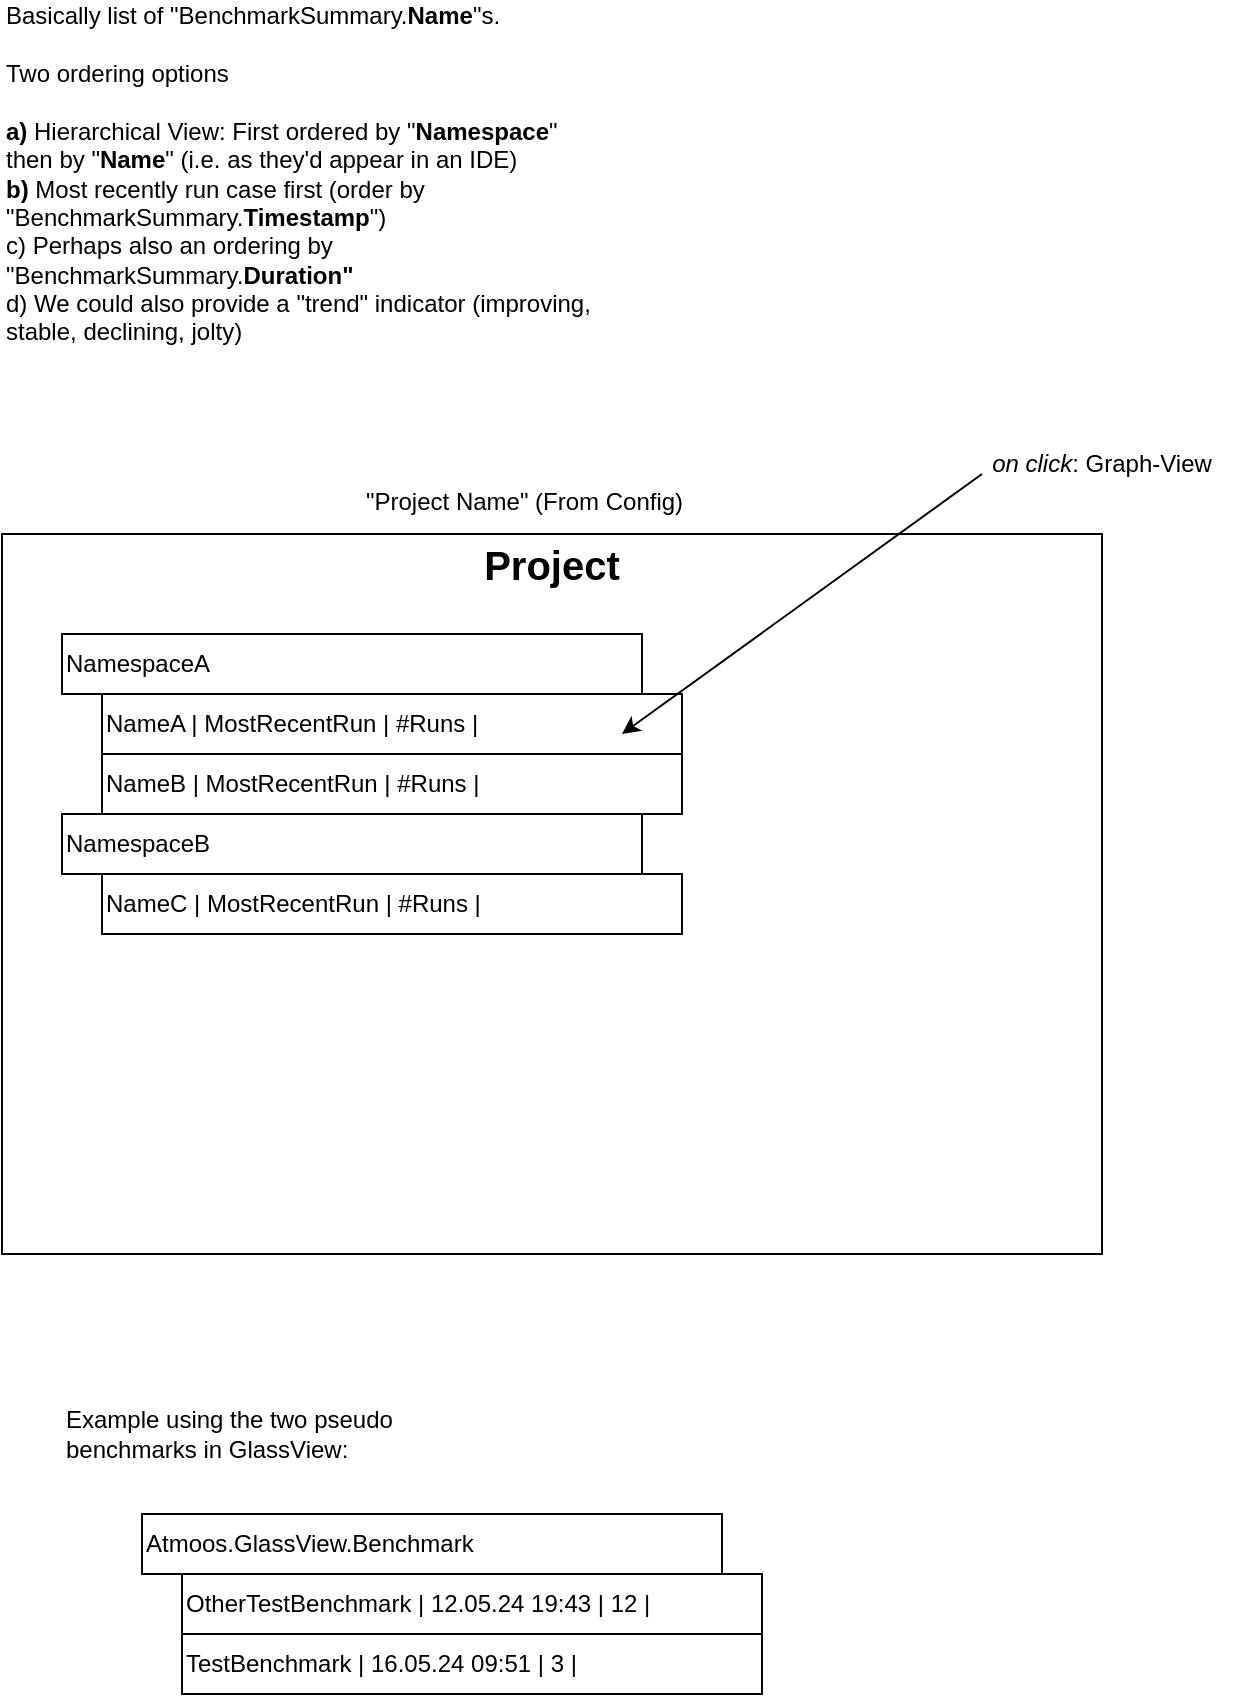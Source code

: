 <mxfile version="23.1.6" type="device" pages="3">
  <diagram id="yn4MiXaf0uxrvuq78096" name="Index-View">
    <mxGraphModel dx="1430" dy="799" grid="1" gridSize="10" guides="1" tooltips="1" connect="1" arrows="1" fold="1" page="1" pageScale="1" pageWidth="827" pageHeight="1169" math="0" shadow="0">
      <root>
        <mxCell id="0" />
        <mxCell id="1" parent="0" />
        <mxCell id="hKovIjQ76Ydhvrz2VCnX-1" value="" style="rounded=0;whiteSpace=wrap;html=1;fillColor=none;" vertex="1" parent="1">
          <mxGeometry x="90" y="290" width="550" height="360" as="geometry" />
        </mxCell>
        <mxCell id="WXVgEN2d2EX2B0pGln6W-1" value="&quot;Project Name&quot; (From Config)" style="text;whiteSpace=wrap;html=1;" vertex="1" parent="1">
          <mxGeometry x="270" y="260" width="190" height="40" as="geometry" />
        </mxCell>
        <mxCell id="hKovIjQ76Ydhvrz2VCnX-2" value="Project" style="text;html=1;align=center;verticalAlign=middle;whiteSpace=wrap;rounded=0;fontStyle=1;fontSize=20;" vertex="1" parent="1">
          <mxGeometry x="335" y="290" width="60" height="30" as="geometry" />
        </mxCell>
        <mxCell id="hKovIjQ76Ydhvrz2VCnX-3" value="&lt;div align=&quot;left&quot;&gt;Basically list of &quot;BenchmarkSummary.&lt;b&gt;Name&lt;/b&gt;&quot;s. &lt;br&gt;&lt;/div&gt;&lt;div align=&quot;left&quot;&gt;&lt;br&gt;&lt;/div&gt;&lt;div align=&quot;left&quot;&gt;Two ordering options&lt;br&gt;&lt;/div&gt;&lt;div align=&quot;left&quot;&gt;&lt;br&gt;&lt;/div&gt;&lt;div align=&quot;left&quot;&gt;&lt;b&gt;a)&lt;/b&gt; Hierarchical View: First ordered by &quot;&lt;b&gt;Namespace&lt;/b&gt;&quot;&lt;br&gt;then by &quot;&lt;b&gt;Name&lt;/b&gt;&quot; (i.e. as they&#39;d appear in an IDE)&lt;br&gt;&lt;/div&gt;&lt;b&gt;b)&lt;/b&gt; Most recently run case first (order by &quot;BenchmarkSummary.&lt;b&gt;Timestamp&lt;/b&gt;&quot;)&lt;br&gt;c) Perhaps also an ordering by &quot;BenchmarkSummary.&lt;b&gt;Duration&quot;&lt;/b&gt;&lt;br&gt;d) We could also provide a &quot;trend&quot; indicator (improving, stable, declining, jolty)" style="text;html=1;align=left;verticalAlign=middle;whiteSpace=wrap;rounded=0;rotation=0;" vertex="1" parent="1">
          <mxGeometry x="90" y="40" width="300" height="140" as="geometry" />
        </mxCell>
        <mxCell id="XzcD_7o0Bu71xLSJjPLl-1" value="NamespaceA" style="rounded=0;whiteSpace=wrap;html=1;align=left;" vertex="1" parent="1">
          <mxGeometry x="120" y="340" width="290" height="30" as="geometry" />
        </mxCell>
        <mxCell id="XzcD_7o0Bu71xLSJjPLl-2" value="NameA |&amp;nbsp;MostRecentRun  | #Runs | " style="rounded=0;whiteSpace=wrap;html=1;align=left;" vertex="1" parent="1">
          <mxGeometry x="140" y="370" width="290" height="30" as="geometry" />
        </mxCell>
        <mxCell id="XzcD_7o0Bu71xLSJjPLl-3" value="NameB |&amp;nbsp;MostRecentRun  | #Runs | " style="rounded=0;whiteSpace=wrap;html=1;align=left;" vertex="1" parent="1">
          <mxGeometry x="140" y="400" width="290" height="30" as="geometry" />
        </mxCell>
        <mxCell id="XzcD_7o0Bu71xLSJjPLl-4" value="NamespaceB&lt;span style=&quot;white-space: pre;&quot;&gt;&#x9;&lt;/span&gt;" style="rounded=0;whiteSpace=wrap;html=1;align=left;" vertex="1" parent="1">
          <mxGeometry x="120" y="430" width="290" height="30" as="geometry" />
        </mxCell>
        <mxCell id="XzcD_7o0Bu71xLSJjPLl-5" value="NameC |&amp;nbsp;MostRecentRun  | #Runs | " style="rounded=0;whiteSpace=wrap;html=1;align=left;" vertex="1" parent="1">
          <mxGeometry x="140" y="460" width="290" height="30" as="geometry" />
        </mxCell>
        <mxCell id="XzcD_7o0Bu71xLSJjPLl-6" value="Example using the two pseudo benchmarks in GlassView:" style="text;html=1;align=left;verticalAlign=middle;whiteSpace=wrap;rounded=0;" vertex="1" parent="1">
          <mxGeometry x="120" y="710" width="170" height="60" as="geometry" />
        </mxCell>
        <mxCell id="XzcD_7o0Bu71xLSJjPLl-7" value="Atmoos.GlassView.Benchmark" style="rounded=0;whiteSpace=wrap;html=1;align=left;" vertex="1" parent="1">
          <mxGeometry x="160" y="780" width="290" height="30" as="geometry" />
        </mxCell>
        <mxCell id="XzcD_7o0Bu71xLSJjPLl-8" value="OtherTestBenchmark | 12.05.24 19:43  | 12 | " style="rounded=0;whiteSpace=wrap;html=1;align=left;" vertex="1" parent="1">
          <mxGeometry x="180" y="810" width="290" height="30" as="geometry" />
        </mxCell>
        <mxCell id="XzcD_7o0Bu71xLSJjPLl-9" value="TestBenchmark | 16.05.24 09:51  | 3 |" style="rounded=0;whiteSpace=wrap;html=1;align=left;" vertex="1" parent="1">
          <mxGeometry x="180" y="840" width="290" height="30" as="geometry" />
        </mxCell>
        <mxCell id="JEi8hOPXwnvhqfIgQbR5-2" value="" style="endArrow=classic;html=1;rounded=0;" edge="1" parent="1">
          <mxGeometry width="50" height="50" relative="1" as="geometry">
            <mxPoint x="580" y="260" as="sourcePoint" />
            <mxPoint x="400" y="390" as="targetPoint" />
          </mxGeometry>
        </mxCell>
        <mxCell id="JEi8hOPXwnvhqfIgQbR5-4" value="&lt;i&gt;on click&lt;/i&gt;: Graph-View" style="text;html=1;align=center;verticalAlign=middle;whiteSpace=wrap;rounded=0;" vertex="1" parent="1">
          <mxGeometry x="570" y="240" width="140" height="30" as="geometry" />
        </mxCell>
      </root>
    </mxGraphModel>
  </diagram>
  <diagram name="Graph-View" id="HXpsoRKgysbl0GP_rFdz">
    <mxGraphModel dx="1300" dy="726" grid="1" gridSize="10" guides="1" tooltips="1" connect="1" arrows="1" fold="1" page="1" pageScale="1" pageWidth="1169" pageHeight="827" math="0" shadow="0">
      <root>
        <mxCell id="0" />
        <mxCell id="1" parent="0" />
        <mxCell id="Yl6WcbkQ_v7bYP59QzWe-1" value="" style="rounded=0;whiteSpace=wrap;html=1;fillColor=none;" vertex="1" parent="1">
          <mxGeometry x="120" y="159" width="550" height="360" as="geometry" />
        </mxCell>
        <mxCell id="7xUdHaEU16PMrInk5YHl-3" value="" style="endArrow=classic;html=1;rounded=0;" edge="1" parent="1">
          <mxGeometry width="50" height="50" relative="1" as="geometry">
            <mxPoint x="200" y="489" as="sourcePoint" />
            <mxPoint x="200" y="199" as="targetPoint" />
          </mxGeometry>
        </mxCell>
        <mxCell id="7xUdHaEU16PMrInk5YHl-4" value="" style="endArrow=classic;html=1;rounded=0;" edge="1" parent="1">
          <mxGeometry width="50" height="50" relative="1" as="geometry">
            <mxPoint x="190" y="479" as="sourcePoint" />
            <mxPoint x="570" y="479" as="targetPoint" />
          </mxGeometry>
        </mxCell>
        <mxCell id="7xUdHaEU16PMrInk5YHl-5" value="duration/&lt;br&gt;ratio/&lt;br&gt;memory" style="text;html=1;align=center;verticalAlign=middle;whiteSpace=wrap;rounded=0;" vertex="1" parent="1">
          <mxGeometry x="120" y="189" width="80" height="60" as="geometry" />
        </mxCell>
        <mxCell id="7xUdHaEU16PMrInk5YHl-6" value="date-time" style="text;html=1;align=center;verticalAlign=middle;whiteSpace=wrap;rounded=0;" vertex="1" parent="1">
          <mxGeometry x="490" y="479" width="80" height="40" as="geometry" />
        </mxCell>
        <mxCell id="7xUdHaEU16PMrInk5YHl-7" value="Name" style="text;html=1;align=center;verticalAlign=middle;whiteSpace=wrap;rounded=0;fontStyle=1;fontSize=20;" vertex="1" parent="1">
          <mxGeometry x="320" y="169" width="120" height="20" as="geometry" />
        </mxCell>
        <mxCell id="7xUdHaEU16PMrInk5YHl-8" value="view" style="rounded=0;whiteSpace=wrap;html=1;" vertex="1" parent="1">
          <mxGeometry x="570" y="199" width="60" height="20" as="geometry" />
        </mxCell>
        <mxCell id="7xUdHaEU16PMrInk5YHl-10" value="parameter" style="rounded=0;whiteSpace=wrap;html=1;" vertex="1" parent="1">
          <mxGeometry x="570" y="239" width="60" height="20" as="geometry" />
        </mxCell>
        <mxCell id="7xUdHaEU16PMrInk5YHl-11" value="&lt;h1 style=&quot;font-size: 16px;&quot;&gt;DropDowns&lt;/h1&gt;&lt;p&gt;Both drop downs only appear when there is more than one option.&lt;/p&gt;&lt;p&gt;- views: select one of: [duration, ratio, memory]&lt;br&gt;&amp;nbsp; - default: duration&lt;br&gt;&lt;/p&gt;&lt;p&gt;- parameter: select any of the available parameter&lt;br&gt;&amp;nbsp; combinations&lt;br&gt;&amp;nbsp; - default: none&lt;br&gt;&lt;/p&gt;" style="text;html=1;spacing=5;spacingTop=-20;whiteSpace=wrap;overflow=hidden;rounded=0;" vertex="1" parent="1">
          <mxGeometry x="680" y="129" width="280" height="230" as="geometry" />
        </mxCell>
        <mxCell id="7xUdHaEU16PMrInk5YHl-12" value="" style="curved=1;endArrow=none;html=1;rounded=0;endFill=0;" edge="1" parent="1" source="7xUdHaEU16PMrInk5YHl-32">
          <mxGeometry width="50" height="50" relative="1" as="geometry">
            <mxPoint x="220" y="349" as="sourcePoint" />
            <mxPoint x="530" y="329" as="targetPoint" />
            <Array as="points">
              <mxPoint x="440" y="289" />
            </Array>
          </mxGeometry>
        </mxCell>
        <mxCell id="7xUdHaEU16PMrInk5YHl-14" value="" style="curved=1;endArrow=none;html=1;rounded=0;endFill=0;" edge="1" parent="1" source="7xUdHaEU16PMrInk5YHl-47">
          <mxGeometry width="50" height="50" relative="1" as="geometry">
            <mxPoint x="220" y="379" as="sourcePoint" />
            <mxPoint x="530" y="349" as="targetPoint" />
            <Array as="points" />
          </mxGeometry>
        </mxCell>
        <mxCell id="7xUdHaEU16PMrInk5YHl-15" value="" style="curved=1;endArrow=none;html=1;rounded=0;endFill=0;" edge="1" parent="1" source="7xUdHaEU16PMrInk5YHl-45">
          <mxGeometry width="50" height="50" relative="1" as="geometry">
            <mxPoint x="220" y="359" as="sourcePoint" />
            <mxPoint x="530" y="299" as="targetPoint" />
            <Array as="points" />
          </mxGeometry>
        </mxCell>
        <mxCell id="7xUdHaEU16PMrInk5YHl-17" value="&lt;h1 style=&quot;font-size: 16px;&quot;&gt;Graphs&lt;/h1&gt;- Each graph corresponds to exactly one&lt;br&gt;benchmark method: &quot;&lt;i&gt;BenchmarkCase&lt;/i&gt;.&lt;b&gt;Name&lt;/b&gt;&quot;&lt;br&gt;- The plotted values are one of&lt;br&gt;&amp;nbsp;&amp;nbsp; - duration: &quot;.Statistics.&lt;b&gt;Mean&lt;/b&gt;&quot;&lt;br&gt;&amp;nbsp;&amp;nbsp; - ratio: &lt;b&gt;Mean/(Mean of Baseline case)&lt;br&gt;&lt;/b&gt;&amp;nbsp;&amp;nbsp; - memory: &quot;.Allocation.&lt;b&gt;AllocatedBytes&lt;/b&gt;&quot;&lt;br&gt;- Hover over dot: Display excat value of dot with case Name&lt;br&gt;&lt;br&gt;&lt;b&gt;Error Bounds&lt;/b&gt;&lt;br&gt;A checkbox that displays the reported&lt;br&gt;error bounds. Active only when &lt;i&gt;duration&lt;/i&gt; or &lt;i&gt;ratio&lt;/i&gt; is selected.&lt;br&gt;&lt;b&gt;&lt;br&gt;Log View&lt;br&gt;&lt;/b&gt;View the results on a logarithmic y-axis. (log&lt;sub&gt;10&lt;/sub&gt;)" style="text;html=1;spacing=5;spacingTop=-20;whiteSpace=wrap;overflow=hidden;rounded=0;" vertex="1" parent="1">
          <mxGeometry x="680" y="309" width="280" height="250" as="geometry" />
        </mxCell>
        <mxCell id="7xUdHaEU16PMrInk5YHl-18" value="&quot;BenchmarkSummary.&lt;b&gt;Name&lt;/b&gt;&quot;" style="text;html=1;align=center;verticalAlign=middle;whiteSpace=wrap;rounded=0;" vertex="1" parent="1">
          <mxGeometry x="295" y="119" width="170" height="30" as="geometry" />
        </mxCell>
        <mxCell id="7xUdHaEU16PMrInk5YHl-33" value="" style="curved=1;endArrow=none;html=1;rounded=0;endFill=0;" edge="1" parent="1" target="7xUdHaEU16PMrInk5YHl-25">
          <mxGeometry width="50" height="50" relative="1" as="geometry">
            <mxPoint x="220" y="349" as="sourcePoint" />
            <mxPoint x="530" y="329" as="targetPoint" />
            <Array as="points" />
          </mxGeometry>
        </mxCell>
        <mxCell id="7xUdHaEU16PMrInk5YHl-25" value="" style="ellipse;whiteSpace=wrap;html=1;aspect=fixed;strokeColor=none;fillColor=#000099;" vertex="1" parent="1">
          <mxGeometry x="238" y="348" width="3" height="3" as="geometry" />
        </mxCell>
        <mxCell id="7xUdHaEU16PMrInk5YHl-36" value="" style="curved=1;endArrow=none;html=1;rounded=0;endFill=0;" edge="1" parent="1" target="7xUdHaEU16PMrInk5YHl-26">
          <mxGeometry width="50" height="50" relative="1" as="geometry">
            <mxPoint x="220" y="359" as="sourcePoint" />
            <mxPoint x="530" y="299" as="targetPoint" />
            <Array as="points" />
          </mxGeometry>
        </mxCell>
        <mxCell id="7xUdHaEU16PMrInk5YHl-26" value="" style="ellipse;whiteSpace=wrap;html=1;aspect=fixed;strokeColor=none;fillColor=#000099;" vertex="1" parent="1">
          <mxGeometry x="238" y="359" width="3" height="3" as="geometry" />
        </mxCell>
        <mxCell id="7xUdHaEU16PMrInk5YHl-37" value="" style="curved=1;endArrow=none;html=1;rounded=0;endFill=0;" edge="1" parent="1" target="7xUdHaEU16PMrInk5YHl-27">
          <mxGeometry width="50" height="50" relative="1" as="geometry">
            <mxPoint x="220" y="379" as="sourcePoint" />
            <mxPoint x="530" y="349" as="targetPoint" />
            <Array as="points" />
          </mxGeometry>
        </mxCell>
        <mxCell id="7xUdHaEU16PMrInk5YHl-27" value="" style="ellipse;whiteSpace=wrap;html=1;aspect=fixed;strokeColor=none;fillColor=#000099;" vertex="1" parent="1">
          <mxGeometry x="238" y="373" width="3" height="3" as="geometry" />
        </mxCell>
        <mxCell id="7xUdHaEU16PMrInk5YHl-38" value="" style="curved=1;endArrow=none;html=1;rounded=0;endFill=0;" edge="1" parent="1" source="7xUdHaEU16PMrInk5YHl-25" target="7xUdHaEU16PMrInk5YHl-28">
          <mxGeometry width="50" height="50" relative="1" as="geometry">
            <mxPoint x="241" y="349" as="sourcePoint" />
            <mxPoint x="530" y="329" as="targetPoint" />
            <Array as="points" />
          </mxGeometry>
        </mxCell>
        <mxCell id="7xUdHaEU16PMrInk5YHl-28" value="" style="ellipse;whiteSpace=wrap;html=1;aspect=fixed;strokeColor=none;fillColor=#000099;" vertex="1" parent="1">
          <mxGeometry x="300" y="339" width="3" height="3" as="geometry" />
        </mxCell>
        <mxCell id="7xUdHaEU16PMrInk5YHl-41" value="" style="curved=1;endArrow=none;html=1;rounded=0;endFill=0;" edge="1" parent="1" source="7xUdHaEU16PMrInk5YHl-26" target="7xUdHaEU16PMrInk5YHl-29">
          <mxGeometry width="50" height="50" relative="1" as="geometry">
            <mxPoint x="241" y="360" as="sourcePoint" />
            <mxPoint x="530" y="299" as="targetPoint" />
            <Array as="points" />
          </mxGeometry>
        </mxCell>
        <mxCell id="7xUdHaEU16PMrInk5YHl-29" value="" style="ellipse;whiteSpace=wrap;html=1;aspect=fixed;strokeColor=none;fillColor=#000099;" vertex="1" parent="1">
          <mxGeometry x="300" y="351" width="3" height="3" as="geometry" />
        </mxCell>
        <mxCell id="7xUdHaEU16PMrInk5YHl-42" value="" style="curved=1;endArrow=none;html=1;rounded=0;endFill=0;" edge="1" parent="1" source="7xUdHaEU16PMrInk5YHl-27" target="7xUdHaEU16PMrInk5YHl-30">
          <mxGeometry width="50" height="50" relative="1" as="geometry">
            <mxPoint x="241" y="374" as="sourcePoint" />
            <mxPoint x="530" y="349" as="targetPoint" />
            <Array as="points" />
          </mxGeometry>
        </mxCell>
        <mxCell id="7xUdHaEU16PMrInk5YHl-30" value="" style="ellipse;whiteSpace=wrap;html=1;aspect=fixed;strokeColor=none;fillColor=#000099;" vertex="1" parent="1">
          <mxGeometry x="300" y="362" width="3" height="3" as="geometry" />
        </mxCell>
        <mxCell id="7xUdHaEU16PMrInk5YHl-43" value="" style="curved=1;endArrow=none;html=1;rounded=0;endFill=0;" edge="1" parent="1" source="7xUdHaEU16PMrInk5YHl-29" target="7xUdHaEU16PMrInk5YHl-31">
          <mxGeometry width="50" height="50" relative="1" as="geometry">
            <mxPoint x="303" y="352" as="sourcePoint" />
            <mxPoint x="530" y="299" as="targetPoint" />
            <Array as="points" />
          </mxGeometry>
        </mxCell>
        <mxCell id="7xUdHaEU16PMrInk5YHl-31" value="" style="ellipse;whiteSpace=wrap;html=1;aspect=fixed;strokeColor=none;fillColor=#000099;" vertex="1" parent="1">
          <mxGeometry x="390" y="319" width="3" height="3" as="geometry" />
        </mxCell>
        <mxCell id="7xUdHaEU16PMrInk5YHl-46" value="" style="ellipse;whiteSpace=wrap;html=1;aspect=fixed;strokeColor=none;fillColor=#000099;" vertex="1" parent="1">
          <mxGeometry x="490" y="312" width="3" height="3" as="geometry" />
        </mxCell>
        <mxCell id="7xUdHaEU16PMrInk5YHl-52" value="" style="curved=1;endArrow=none;html=1;rounded=0;endFill=0;" edge="1" parent="1" source="7xUdHaEU16PMrInk5YHl-28" target="7xUdHaEU16PMrInk5YHl-32">
          <mxGeometry width="50" height="50" relative="1" as="geometry">
            <mxPoint x="303" y="340" as="sourcePoint" />
            <mxPoint x="530" y="329" as="targetPoint" />
            <Array as="points" />
          </mxGeometry>
        </mxCell>
        <mxCell id="7xUdHaEU16PMrInk5YHl-32" value="" style="ellipse;whiteSpace=wrap;html=1;aspect=fixed;strokeColor=none;fillColor=#000099;" vertex="1" parent="1">
          <mxGeometry x="390" y="309" width="3" height="3" as="geometry" />
        </mxCell>
        <mxCell id="7xUdHaEU16PMrInk5YHl-53" value="" style="curved=1;endArrow=none;html=1;rounded=0;endFill=0;" edge="1" parent="1" source="7xUdHaEU16PMrInk5YHl-30" target="7xUdHaEU16PMrInk5YHl-44">
          <mxGeometry width="50" height="50" relative="1" as="geometry">
            <mxPoint x="303" y="363" as="sourcePoint" />
            <mxPoint x="530" y="349" as="targetPoint" />
            <Array as="points" />
          </mxGeometry>
        </mxCell>
        <mxCell id="7xUdHaEU16PMrInk5YHl-44" value="" style="ellipse;whiteSpace=wrap;html=1;aspect=fixed;strokeColor=none;fillColor=#000099;" vertex="1" parent="1">
          <mxGeometry x="390" y="365" width="3" height="3" as="geometry" />
        </mxCell>
        <mxCell id="7xUdHaEU16PMrInk5YHl-56" value="" style="curved=1;endArrow=none;html=1;rounded=0;endFill=0;" edge="1" parent="1" source="7xUdHaEU16PMrInk5YHl-31" target="7xUdHaEU16PMrInk5YHl-45">
          <mxGeometry width="50" height="50" relative="1" as="geometry">
            <mxPoint x="393" y="320" as="sourcePoint" />
            <mxPoint x="530" y="299" as="targetPoint" />
            <Array as="points" />
          </mxGeometry>
        </mxCell>
        <mxCell id="7xUdHaEU16PMrInk5YHl-45" value="" style="ellipse;whiteSpace=wrap;html=1;aspect=fixed;strokeColor=none;fillColor=#000099;" vertex="1" parent="1">
          <mxGeometry x="490" y="299" width="3" height="3" as="geometry" />
        </mxCell>
        <mxCell id="7xUdHaEU16PMrInk5YHl-57" value="" style="curved=1;endArrow=none;html=1;rounded=0;endFill=0;" edge="1" parent="1" source="7xUdHaEU16PMrInk5YHl-44" target="7xUdHaEU16PMrInk5YHl-47">
          <mxGeometry width="50" height="50" relative="1" as="geometry">
            <mxPoint x="393" y="367" as="sourcePoint" />
            <mxPoint x="530" y="349" as="targetPoint" />
            <Array as="points" />
          </mxGeometry>
        </mxCell>
        <mxCell id="7xUdHaEU16PMrInk5YHl-47" value="" style="ellipse;whiteSpace=wrap;html=1;aspect=fixed;strokeColor=none;fillColor=#000099;" vertex="1" parent="1">
          <mxGeometry x="490" y="354" width="3" height="3" as="geometry" />
        </mxCell>
        <mxCell id="7xUdHaEU16PMrInk5YHl-59" value="" style="endArrow=none;html=1;rounded=0;exitX=0.5;exitY=0;exitDx=0;exitDy=0;" edge="1" parent="1">
          <mxGeometry width="50" height="50" relative="1" as="geometry">
            <mxPoint x="360" y="639" as="sourcePoint" />
            <mxPoint x="537" y="609" as="targetPoint" />
          </mxGeometry>
        </mxCell>
        <mxCell id="7xUdHaEU16PMrInk5YHl-60" value="" style="endArrow=none;html=1;rounded=0;" edge="1" parent="1">
          <mxGeometry width="50" height="50" relative="1" as="geometry">
            <mxPoint x="360" y="639" as="sourcePoint" />
            <mxPoint x="230" y="629" as="targetPoint" />
          </mxGeometry>
        </mxCell>
        <mxCell id="7xUdHaEU16PMrInk5YHl-61" value="" style="endArrow=none;html=1;rounded=0;" edge="1" parent="1">
          <mxGeometry width="50" height="50" relative="1" as="geometry">
            <mxPoint x="360" y="669" as="sourcePoint" />
            <mxPoint x="360" y="609" as="targetPoint" />
          </mxGeometry>
        </mxCell>
        <mxCell id="7xUdHaEU16PMrInk5YHl-62" value="" style="endArrow=none;html=1;rounded=0;" edge="1" parent="1">
          <mxGeometry width="50" height="50" relative="1" as="geometry">
            <mxPoint x="350" y="609" as="sourcePoint" />
            <mxPoint x="370" y="609" as="targetPoint" />
          </mxGeometry>
        </mxCell>
        <mxCell id="7xUdHaEU16PMrInk5YHl-63" value="" style="endArrow=none;html=1;rounded=0;" edge="1" parent="1">
          <mxGeometry width="50" height="50" relative="1" as="geometry">
            <mxPoint x="350" y="669" as="sourcePoint" />
            <mxPoint x="370" y="669" as="targetPoint" />
          </mxGeometry>
        </mxCell>
        <mxCell id="7xUdHaEU16PMrInk5YHl-58" value="" style="ellipse;whiteSpace=wrap;html=1;aspect=fixed;strokeColor=none;fillColor=#000099;" vertex="1" parent="1">
          <mxGeometry x="357" y="636" width="6" height="6" as="geometry" />
        </mxCell>
        <mxCell id="7xUdHaEU16PMrInk5YHl-64" value="" style="ellipse;whiteSpace=wrap;html=1;aspect=fixed;fillColor=none;dashed=1;" vertex="1" parent="1">
          <mxGeometry x="310" y="589" width="100" height="100" as="geometry" />
        </mxCell>
        <mxCell id="7xUdHaEU16PMrInk5YHl-65" value="&quot;Mean&quot;" style="text;html=1;align=left;verticalAlign=middle;whiteSpace=wrap;rounded=0;" vertex="1" parent="1">
          <mxGeometry x="450" y="642" width="60" height="30" as="geometry" />
        </mxCell>
        <mxCell id="7xUdHaEU16PMrInk5YHl-66" value="&quot;Mean + StandardError&quot;" style="text;html=1;align=left;verticalAlign=middle;whiteSpace=wrap;rounded=0;" vertex="1" parent="1">
          <mxGeometry x="450" y="579" width="160" height="30" as="geometry" />
        </mxCell>
        <mxCell id="7xUdHaEU16PMrInk5YHl-67" value="&quot;Mean + StandardError&quot;" style="text;html=1;align=left;verticalAlign=middle;whiteSpace=wrap;rounded=0;" vertex="1" parent="1">
          <mxGeometry x="450" y="679" width="160" height="30" as="geometry" />
        </mxCell>
        <mxCell id="7xUdHaEU16PMrInk5YHl-68" value="" style="curved=1;endArrow=classic;html=1;rounded=0;dashed=1;" edge="1" parent="1">
          <mxGeometry width="50" height="50" relative="1" as="geometry">
            <mxPoint x="440" y="579" as="sourcePoint" />
            <mxPoint x="370" y="599" as="targetPoint" />
            <Array as="points">
              <mxPoint x="420" y="569" />
              <mxPoint x="370" y="549" />
            </Array>
          </mxGeometry>
        </mxCell>
        <mxCell id="7xUdHaEU16PMrInk5YHl-69" value="" style="curved=1;endArrow=classic;html=1;rounded=0;dashed=1;" edge="1" parent="1">
          <mxGeometry width="50" height="50" relative="1" as="geometry">
            <mxPoint x="440" y="659" as="sourcePoint" />
            <mxPoint x="370" y="649" as="targetPoint" />
            <Array as="points">
              <mxPoint x="420" y="659" />
              <mxPoint x="400" y="649" />
            </Array>
          </mxGeometry>
        </mxCell>
        <mxCell id="7xUdHaEU16PMrInk5YHl-70" value="" style="curved=1;endArrow=classic;html=1;rounded=0;dashed=1;" edge="1" parent="1">
          <mxGeometry width="50" height="50" relative="1" as="geometry">
            <mxPoint x="445" y="689" as="sourcePoint" />
            <mxPoint x="375" y="675" as="targetPoint" />
            <Array as="points">
              <mxPoint x="425" y="685" />
            </Array>
          </mxGeometry>
        </mxCell>
        <mxCell id="7xUdHaEU16PMrInk5YHl-71" value="From: &quot;Statistics.&quot;" style="text;html=1;align=left;verticalAlign=middle;whiteSpace=wrap;rounded=0;" vertex="1" parent="1">
          <mxGeometry x="450" y="549" width="160" height="30" as="geometry" />
        </mxCell>
        <mxCell id="7xUdHaEU16PMrInk5YHl-72" value="" style="ellipse;whiteSpace=wrap;html=1;aspect=fixed;fillColor=none;dashed=1;" vertex="1" parent="1">
          <mxGeometry x="386" y="361" width="11.5" height="11.5" as="geometry" />
        </mxCell>
        <mxCell id="7xUdHaEU16PMrInk5YHl-73" value="" style="curved=1;endArrow=classic;html=1;rounded=0;dashed=1;" edge="1" parent="1">
          <mxGeometry width="50" height="50" relative="1" as="geometry">
            <mxPoint x="400" y="379" as="sourcePoint" />
            <mxPoint x="345" y="579" as="targetPoint" />
            <Array as="points">
              <mxPoint x="410" y="449" />
              <mxPoint x="345" y="529" />
            </Array>
          </mxGeometry>
        </mxCell>
        <mxCell id="7xUdHaEU16PMrInk5YHl-74" value="&lt;font style=&quot;font-size: 9px;&quot;&gt;zoomed in view of error bounds&lt;br&gt;&lt;/font&gt;" style="text;html=1;align=center;verticalAlign=middle;whiteSpace=wrap;rounded=0;" vertex="1" parent="1">
          <mxGeometry x="270" y="510" width="80" height="60" as="geometry" />
        </mxCell>
        <mxCell id="Yl6WcbkQ_v7bYP59QzWe-3" value="" style="group" vertex="1" connectable="0" parent="1">
          <mxGeometry x="570" y="269" width="110" height="30" as="geometry" />
        </mxCell>
        <mxCell id="7xUdHaEU16PMrInk5YHl-19" value="" style="rounded=0;whiteSpace=wrap;html=1;" vertex="1" parent="Yl6WcbkQ_v7bYP59QzWe-3">
          <mxGeometry y="10" width="10" height="10" as="geometry" />
        </mxCell>
        <mxCell id="7xUdHaEU16PMrInk5YHl-23" value="Error Bounds" style="text;html=1;align=left;verticalAlign=middle;whiteSpace=wrap;rounded=0;" vertex="1" parent="Yl6WcbkQ_v7bYP59QzWe-3">
          <mxGeometry x="20" width="90" height="30" as="geometry" />
        </mxCell>
        <mxCell id="Yl6WcbkQ_v7bYP59QzWe-4" value="" style="group" vertex="1" connectable="0" parent="1">
          <mxGeometry x="570" y="299" width="110" height="30" as="geometry" />
        </mxCell>
        <mxCell id="Yl6WcbkQ_v7bYP59QzWe-5" value="" style="rounded=0;whiteSpace=wrap;html=1;" vertex="1" parent="Yl6WcbkQ_v7bYP59QzWe-4">
          <mxGeometry y="10" width="10" height="10" as="geometry" />
        </mxCell>
        <mxCell id="Yl6WcbkQ_v7bYP59QzWe-6" value="Log-View" style="text;html=1;align=left;verticalAlign=middle;whiteSpace=wrap;rounded=0;" vertex="1" parent="Yl6WcbkQ_v7bYP59QzWe-4">
          <mxGeometry x="20" width="90" height="30" as="geometry" />
        </mxCell>
        <mxCell id="70W1fFVdTW-AkElGoJ3o-1" value="&lt;h1&gt;Ideas...&lt;/h1&gt;&lt;p&gt;a) Perhaps indicate a (relevant) change in the &quot;BenchmarkSummary.&lt;b&gt;Environment&lt;/b&gt;&quot; by changing the colour of the line segments...&lt;br&gt;&lt;/p&gt;b) Perhaps add a &quot;Statistics&quot; button that opens a pop-up with all sorts of statistical &amp;amp; historical data (fastest &amp;amp; slowest run, date of biggest change, &quot;health&quot;, etc....)." style="text;html=1;spacing=5;spacingTop=-20;whiteSpace=wrap;overflow=hidden;rounded=0;" vertex="1" parent="1">
          <mxGeometry x="680" y="597" width="310" height="153" as="geometry" />
        </mxCell>
        <mxCell id="zNjYdZyUnTC65Ly6XQp6-1" value="&lt;i&gt;on click&lt;/i&gt;: Run-View" style="text;html=1;align=center;verticalAlign=middle;whiteSpace=wrap;rounded=0;" vertex="1" parent="1">
          <mxGeometry x="510" y="89" width="140" height="30" as="geometry" />
        </mxCell>
        <mxCell id="esOyQwsI3wIDk1c7eiQG-1" value="" style="endArrow=classic;html=1;rounded=0;exitX=0.11;exitY=0.985;exitDx=0;exitDy=0;exitPerimeter=0;" edge="1" parent="1" source="zNjYdZyUnTC65Ly6XQp6-1">
          <mxGeometry width="50" height="50" relative="1" as="geometry">
            <mxPoint x="954" y="-419.545" as="sourcePoint" />
            <mxPoint x="394" y="304" as="targetPoint" />
          </mxGeometry>
        </mxCell>
      </root>
    </mxGraphModel>
  </diagram>
  <diagram id="gVgmsMQiyrLfWfKZqhsB" name="Run-View">
    <mxGraphModel dx="1430" dy="799" grid="1" gridSize="10" guides="1" tooltips="1" connect="1" arrows="1" fold="1" page="1" pageScale="1" pageWidth="1169" pageHeight="827" math="0" shadow="0">
      <root>
        <mxCell id="0" />
        <mxCell id="1" parent="0" />
        <mxCell id="8rdzsmROCB8WJS4F5nVJ-1" value="" style="rounded=0;whiteSpace=wrap;html=1;fillColor=none;" vertex="1" parent="1">
          <mxGeometry x="120" y="159" width="620" height="360" as="geometry" />
        </mxCell>
        <mxCell id="8rdzsmROCB8WJS4F5nVJ-6" value="Name Timestamp" style="text;html=1;align=center;verticalAlign=middle;whiteSpace=wrap;rounded=0;fontStyle=1;fontSize=20;" vertex="1" parent="1">
          <mxGeometry x="305" y="170" width="180" height="20" as="geometry" />
        </mxCell>
        <mxCell id="8rdzsmROCB8WJS4F5nVJ-12" value="&quot;BenchmarkSummary.{&lt;b&gt;Name, Timestamp}&lt;/b&gt;&quot;" style="text;html=1;align=center;verticalAlign=middle;whiteSpace=wrap;rounded=0;" vertex="1" parent="1">
          <mxGeometry x="295" y="119" width="275" height="30" as="geometry" />
        </mxCell>
        <mxCell id="-qnYg9wHK3M1IKg5b_ol-2" value="&lt;h1 style=&quot;font-size: 16px;&quot;&gt;Environment Info&lt;/h1&gt;&lt;p&gt;&quot;Similar to what is displayed on the console...&quot;&lt;/p&gt;" style="text;html=1;spacing=5;spacingTop=-20;whiteSpace=wrap;overflow=hidden;rounded=0;" vertex="1" parent="1">
          <mxGeometry x="160" y="220" width="250" height="120" as="geometry" />
        </mxCell>
        <mxCell id="lNV90LzOlQt1Ul4PkIPF-3" value="" style="shape=table;startSize=0;container=1;collapsible=0;childLayout=tableLayout;fontSize=16;" vertex="1" parent="1">
          <mxGeometry x="160" y="300" width="360" height="130" as="geometry" />
        </mxCell>
        <mxCell id="lNV90LzOlQt1Ul4PkIPF-4" value="" style="shape=tableRow;horizontal=0;startSize=0;swimlaneHead=0;swimlaneBody=0;strokeColor=inherit;top=0;left=0;bottom=0;right=0;collapsible=0;dropTarget=0;fillColor=none;points=[[0,0.5],[1,0.5]];portConstraint=eastwest;fontSize=16;" vertex="1" parent="lNV90LzOlQt1Ul4PkIPF-3">
          <mxGeometry width="360" height="43" as="geometry" />
        </mxCell>
        <mxCell id="lNV90LzOlQt1Ul4PkIPF-5" value="Method" style="shape=partialRectangle;html=1;whiteSpace=wrap;connectable=0;strokeColor=inherit;overflow=hidden;fillColor=none;top=0;left=0;bottom=0;right=0;pointerEvents=1;fontSize=16;fontStyle=1" vertex="1" parent="lNV90LzOlQt1Ul4PkIPF-4">
          <mxGeometry width="120" height="43" as="geometry">
            <mxRectangle width="120" height="43" as="alternateBounds" />
          </mxGeometry>
        </mxCell>
        <mxCell id="lNV90LzOlQt1Ul4PkIPF-6" value="Mean/Median" style="shape=partialRectangle;html=1;whiteSpace=wrap;connectable=0;strokeColor=inherit;overflow=hidden;fillColor=none;top=0;left=0;bottom=0;right=0;pointerEvents=1;fontSize=16;fontStyle=1" vertex="1" parent="lNV90LzOlQt1Ul4PkIPF-4">
          <mxGeometry x="120" width="120" height="43" as="geometry">
            <mxRectangle width="120" height="43" as="alternateBounds" />
          </mxGeometry>
        </mxCell>
        <mxCell id="lNV90LzOlQt1Ul4PkIPF-7" value="Error" style="shape=partialRectangle;html=1;whiteSpace=wrap;connectable=0;strokeColor=inherit;overflow=hidden;fillColor=none;top=0;left=0;bottom=0;right=0;pointerEvents=1;fontSize=16;fontStyle=1" vertex="1" parent="lNV90LzOlQt1Ul4PkIPF-4">
          <mxGeometry x="240" width="120" height="43" as="geometry">
            <mxRectangle width="120" height="43" as="alternateBounds" />
          </mxGeometry>
        </mxCell>
        <mxCell id="lNV90LzOlQt1Ul4PkIPF-8" value="" style="shape=tableRow;horizontal=0;startSize=0;swimlaneHead=0;swimlaneBody=0;strokeColor=inherit;top=0;left=0;bottom=0;right=0;collapsible=0;dropTarget=0;fillColor=none;points=[[0,0.5],[1,0.5]];portConstraint=eastwest;fontSize=16;" vertex="1" parent="lNV90LzOlQt1Ul4PkIPF-3">
          <mxGeometry y="43" width="360" height="44" as="geometry" />
        </mxCell>
        <mxCell id="lNV90LzOlQt1Ul4PkIPF-9" value="NameA" style="shape=partialRectangle;html=1;whiteSpace=wrap;connectable=0;strokeColor=inherit;overflow=hidden;fillColor=none;top=0;left=0;bottom=0;right=0;pointerEvents=1;fontSize=16;fontStyle=1" vertex="1" parent="lNV90LzOlQt1Ul4PkIPF-8">
          <mxGeometry width="120" height="44" as="geometry">
            <mxRectangle width="120" height="44" as="alternateBounds" />
          </mxGeometry>
        </mxCell>
        <mxCell id="lNV90LzOlQt1Ul4PkIPF-10" value="x.yz ms" style="shape=partialRectangle;html=1;whiteSpace=wrap;connectable=0;strokeColor=inherit;overflow=hidden;fillColor=none;top=0;left=0;bottom=0;right=0;pointerEvents=1;fontSize=16;" vertex="1" parent="lNV90LzOlQt1Ul4PkIPF-8">
          <mxGeometry x="120" width="120" height="44" as="geometry">
            <mxRectangle width="120" height="44" as="alternateBounds" />
          </mxGeometry>
        </mxCell>
        <mxCell id="lNV90LzOlQt1Ul4PkIPF-11" value="x.yz ms" style="shape=partialRectangle;html=1;whiteSpace=wrap;connectable=0;strokeColor=inherit;overflow=hidden;fillColor=none;top=0;left=0;bottom=0;right=0;pointerEvents=1;fontSize=16;" vertex="1" parent="lNV90LzOlQt1Ul4PkIPF-8">
          <mxGeometry x="240" width="120" height="44" as="geometry">
            <mxRectangle width="120" height="44" as="alternateBounds" />
          </mxGeometry>
        </mxCell>
        <mxCell id="lNV90LzOlQt1Ul4PkIPF-12" value="" style="shape=tableRow;horizontal=0;startSize=0;swimlaneHead=0;swimlaneBody=0;strokeColor=inherit;top=0;left=0;bottom=0;right=0;collapsible=0;dropTarget=0;fillColor=none;points=[[0,0.5],[1,0.5]];portConstraint=eastwest;fontSize=16;" vertex="1" parent="lNV90LzOlQt1Ul4PkIPF-3">
          <mxGeometry y="87" width="360" height="43" as="geometry" />
        </mxCell>
        <mxCell id="lNV90LzOlQt1Ul4PkIPF-13" value="NameB" style="shape=partialRectangle;html=1;whiteSpace=wrap;connectable=0;strokeColor=inherit;overflow=hidden;fillColor=none;top=0;left=0;bottom=0;right=0;pointerEvents=1;fontSize=16;fontStyle=1" vertex="1" parent="lNV90LzOlQt1Ul4PkIPF-12">
          <mxGeometry width="120" height="43" as="geometry">
            <mxRectangle width="120" height="43" as="alternateBounds" />
          </mxGeometry>
        </mxCell>
        <mxCell id="lNV90LzOlQt1Ul4PkIPF-14" value="x.yz ms" style="shape=partialRectangle;html=1;whiteSpace=wrap;connectable=0;strokeColor=inherit;overflow=hidden;fillColor=none;top=0;left=0;bottom=0;right=0;pointerEvents=1;fontSize=16;" vertex="1" parent="lNV90LzOlQt1Ul4PkIPF-12">
          <mxGeometry x="120" width="120" height="43" as="geometry">
            <mxRectangle width="120" height="43" as="alternateBounds" />
          </mxGeometry>
        </mxCell>
        <mxCell id="lNV90LzOlQt1Ul4PkIPF-15" value="x.yz ms" style="shape=partialRectangle;html=1;whiteSpace=wrap;connectable=0;strokeColor=inherit;overflow=hidden;fillColor=none;top=0;left=0;bottom=0;right=0;pointerEvents=1;fontSize=16;" vertex="1" parent="lNV90LzOlQt1Ul4PkIPF-12">
          <mxGeometry x="240" width="120" height="43" as="geometry">
            <mxRectangle width="120" height="43" as="alternateBounds" />
          </mxGeometry>
        </mxCell>
        <mxCell id="lNV90LzOlQt1Ul4PkIPF-16" value="&quot;Depending on available data, offer differnt view options. Such as:&quot;" style="rounded=0;whiteSpace=wrap;html=1;align=left;verticalAlign=top;" vertex="1" parent="1">
          <mxGeometry x="560" y="240" width="160" height="190" as="geometry" />
        </mxCell>
        <mxCell id="8ta5MbsNJU4Y7uxAohbt-1" value="" style="group" vertex="1" connectable="0" parent="1">
          <mxGeometry x="570" y="299" width="110" height="30" as="geometry" />
        </mxCell>
        <mxCell id="8ta5MbsNJU4Y7uxAohbt-2" value="" style="rounded=0;whiteSpace=wrap;html=1;" vertex="1" parent="8ta5MbsNJU4Y7uxAohbt-1">
          <mxGeometry y="10" width="10" height="10" as="geometry" />
        </mxCell>
        <mxCell id="8ta5MbsNJU4Y7uxAohbt-3" value="Mean / Median" style="text;html=1;align=left;verticalAlign=middle;whiteSpace=wrap;rounded=0;" vertex="1" parent="8ta5MbsNJU4Y7uxAohbt-1">
          <mxGeometry x="20" width="90" height="30" as="geometry" />
        </mxCell>
        <mxCell id="8ta5MbsNJU4Y7uxAohbt-4" value="" style="group" vertex="1" connectable="0" parent="1">
          <mxGeometry x="570" y="359" width="110" height="30" as="geometry" />
        </mxCell>
        <mxCell id="8ta5MbsNJU4Y7uxAohbt-5" value="" style="rounded=0;whiteSpace=wrap;html=1;" vertex="1" parent="8ta5MbsNJU4Y7uxAohbt-4">
          <mxGeometry y="10" width="10" height="10" as="geometry" />
        </mxCell>
        <mxCell id="8ta5MbsNJU4Y7uxAohbt-6" value="Show ratio" style="text;html=1;align=left;verticalAlign=middle;whiteSpace=wrap;rounded=0;" vertex="1" parent="8ta5MbsNJU4Y7uxAohbt-4">
          <mxGeometry x="20" width="90" height="30" as="geometry" />
        </mxCell>
        <mxCell id="8ta5MbsNJU4Y7uxAohbt-7" value="" style="group" vertex="1" connectable="0" parent="1">
          <mxGeometry x="570" y="329" width="110" height="30" as="geometry" />
        </mxCell>
        <mxCell id="8ta5MbsNJU4Y7uxAohbt-8" value="" style="rounded=0;whiteSpace=wrap;html=1;" vertex="1" parent="8ta5MbsNJU4Y7uxAohbt-7">
          <mxGeometry y="10" width="10" height="10" as="geometry" />
        </mxCell>
        <mxCell id="8ta5MbsNJU4Y7uxAohbt-9" value="Error: Yes/No" style="text;html=1;align=left;verticalAlign=middle;whiteSpace=wrap;rounded=0;" vertex="1" parent="8ta5MbsNJU4Y7uxAohbt-7">
          <mxGeometry x="20" width="90" height="30" as="geometry" />
        </mxCell>
        <mxCell id="8ta5MbsNJU4Y7uxAohbt-10" value="" style="group" vertex="1" connectable="0" parent="1">
          <mxGeometry x="570" y="389" width="110" height="30" as="geometry" />
        </mxCell>
        <mxCell id="8ta5MbsNJU4Y7uxAohbt-11" value="" style="rounded=0;whiteSpace=wrap;html=1;" vertex="1" parent="8ta5MbsNJU4Y7uxAohbt-10">
          <mxGeometry y="10" width="10" height="10" as="geometry" />
        </mxCell>
        <mxCell id="8ta5MbsNJU4Y7uxAohbt-12" value="GC-Collections" style="text;html=1;align=left;verticalAlign=middle;whiteSpace=wrap;rounded=0;" vertex="1" parent="8ta5MbsNJU4Y7uxAohbt-10">
          <mxGeometry x="20" width="90" height="30" as="geometry" />
        </mxCell>
        <mxCell id="8ta5MbsNJU4Y7uxAohbt-13" value="" style="endArrow=classic;html=1;rounded=0;entryX=1;entryY=0.75;entryDx=0;entryDy=0;" edge="1" parent="1" target="8ta5MbsNJU4Y7uxAohbt-6">
          <mxGeometry width="50" height="50" relative="1" as="geometry">
            <mxPoint x="780" y="410" as="sourcePoint" />
            <mxPoint x="520" y="370" as="targetPoint" />
          </mxGeometry>
        </mxCell>
        <mxCell id="8ta5MbsNJU4Y7uxAohbt-14" value="e.g: Show ratio should only be available when at least one case is marked as baseline. (&quot;BenchmarkCase.&lt;b&gt;IsBaseline&lt;/b&gt;&quot;)" style="text;html=1;align=center;verticalAlign=middle;whiteSpace=wrap;rounded=0;" vertex="1" parent="1">
          <mxGeometry x="780" y="378" width="170" height="71" as="geometry" />
        </mxCell>
        <mxCell id="8ta5MbsNJU4Y7uxAohbt-15" value="" style="endArrow=classic;html=1;rounded=0;" edge="1" parent="1" target="lNV90LzOlQt1Ul4PkIPF-12">
          <mxGeometry width="50" height="50" relative="1" as="geometry">
            <mxPoint x="550" y="640" as="sourcePoint" />
            <mxPoint x="690" y="392" as="targetPoint" />
          </mxGeometry>
        </mxCell>
        <mxCell id="8ta5MbsNJU4Y7uxAohbt-16" value="Not all cells need to display in the same unit. IMHO we should scale the prefix for best readability. (i.e. s, ms, μs, ns...)&lt;br&gt;&lt;br&gt;I suggest scaling the prefix such that the numeric value lies in the interval [1, 1000[" style="text;html=1;align=center;verticalAlign=middle;whiteSpace=wrap;rounded=0;" vertex="1" parent="1">
          <mxGeometry x="555" y="610" width="170" height="71" as="geometry" />
        </mxCell>
      </root>
    </mxGraphModel>
  </diagram>
</mxfile>
